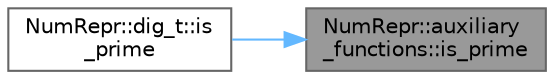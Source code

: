 digraph "NumRepr::auxiliary_functions::is_prime"
{
 // INTERACTIVE_SVG=YES
 // LATEX_PDF_SIZE
  bgcolor="transparent";
  edge [fontname=Helvetica,fontsize=10,labelfontname=Helvetica,labelfontsize=10];
  node [fontname=Helvetica,fontsize=10,shape=box,height=0.2,width=0.4];
  rankdir="RL";
  Node1 [label="NumRepr::auxiliary\l_functions::is_prime",height=0.2,width=0.4,color="gray40", fillcolor="grey60", style="filled", fontcolor="black",tooltip=" "];
  Node1 -> Node2 [dir="back",color="steelblue1",style="solid"];
  Node2 [label="NumRepr::dig_t::is\l_prime",height=0.2,width=0.4,color="grey40", fillcolor="white", style="filled",URL="$struct_num_repr_1_1dig__t.html#a2e4a2d001d8b4a6e97639da50e33d3cb",tooltip=" "];
}
